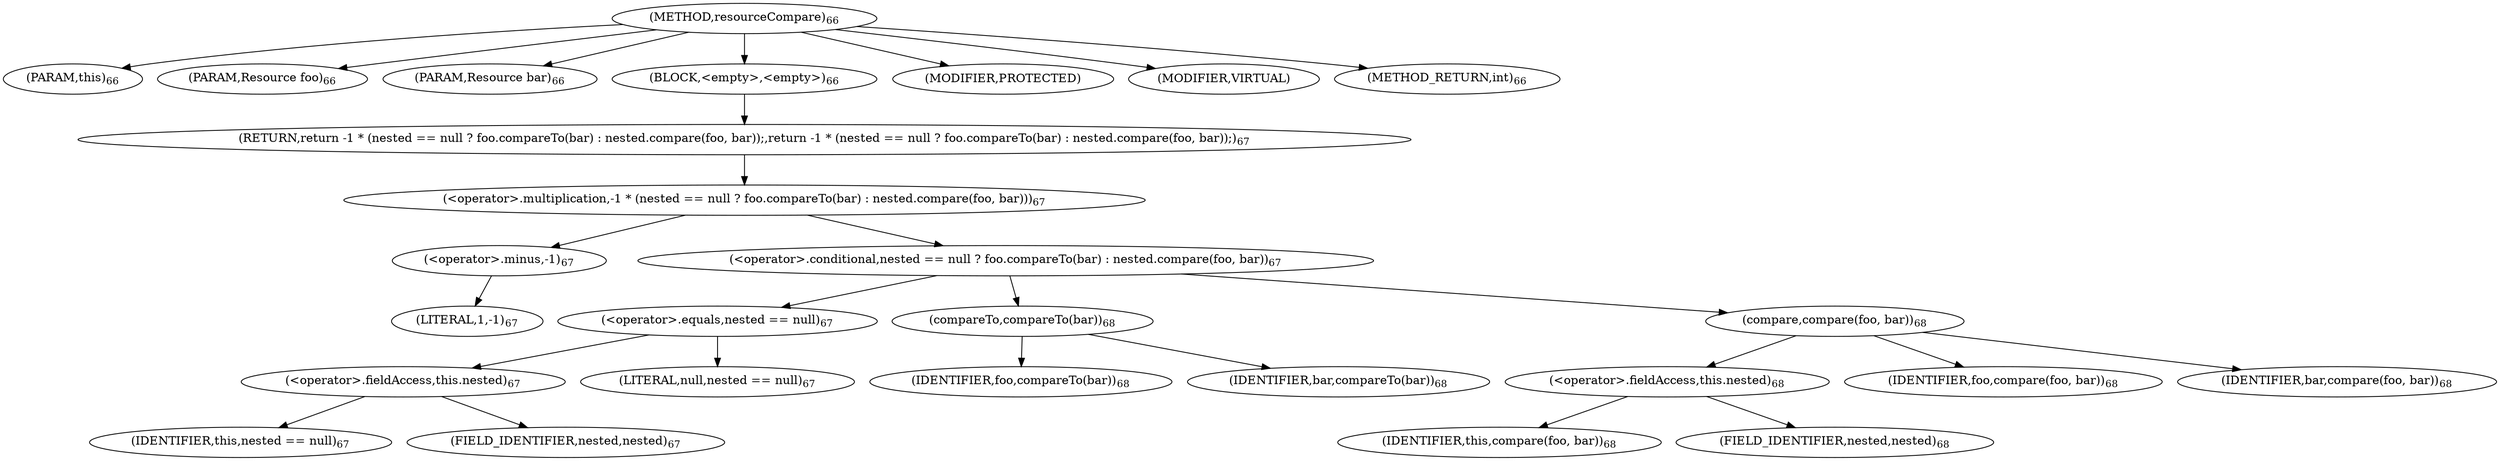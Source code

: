 digraph "resourceCompare" {  
"58" [label = <(METHOD,resourceCompare)<SUB>66</SUB>> ]
"59" [label = <(PARAM,this)<SUB>66</SUB>> ]
"60" [label = <(PARAM,Resource foo)<SUB>66</SUB>> ]
"61" [label = <(PARAM,Resource bar)<SUB>66</SUB>> ]
"62" [label = <(BLOCK,&lt;empty&gt;,&lt;empty&gt;)<SUB>66</SUB>> ]
"63" [label = <(RETURN,return -1 * (nested == null ? foo.compareTo(bar) : nested.compare(foo, bar));,return -1 * (nested == null ? foo.compareTo(bar) : nested.compare(foo, bar));)<SUB>67</SUB>> ]
"64" [label = <(&lt;operator&gt;.multiplication,-1 * (nested == null ? foo.compareTo(bar) : nested.compare(foo, bar)))<SUB>67</SUB>> ]
"65" [label = <(&lt;operator&gt;.minus,-1)<SUB>67</SUB>> ]
"66" [label = <(LITERAL,1,-1)<SUB>67</SUB>> ]
"67" [label = <(&lt;operator&gt;.conditional,nested == null ? foo.compareTo(bar) : nested.compare(foo, bar))<SUB>67</SUB>> ]
"68" [label = <(&lt;operator&gt;.equals,nested == null)<SUB>67</SUB>> ]
"69" [label = <(&lt;operator&gt;.fieldAccess,this.nested)<SUB>67</SUB>> ]
"70" [label = <(IDENTIFIER,this,nested == null)<SUB>67</SUB>> ]
"71" [label = <(FIELD_IDENTIFIER,nested,nested)<SUB>67</SUB>> ]
"72" [label = <(LITERAL,null,nested == null)<SUB>67</SUB>> ]
"73" [label = <(compareTo,compareTo(bar))<SUB>68</SUB>> ]
"74" [label = <(IDENTIFIER,foo,compareTo(bar))<SUB>68</SUB>> ]
"75" [label = <(IDENTIFIER,bar,compareTo(bar))<SUB>68</SUB>> ]
"76" [label = <(compare,compare(foo, bar))<SUB>68</SUB>> ]
"77" [label = <(&lt;operator&gt;.fieldAccess,this.nested)<SUB>68</SUB>> ]
"78" [label = <(IDENTIFIER,this,compare(foo, bar))<SUB>68</SUB>> ]
"79" [label = <(FIELD_IDENTIFIER,nested,nested)<SUB>68</SUB>> ]
"80" [label = <(IDENTIFIER,foo,compare(foo, bar))<SUB>68</SUB>> ]
"81" [label = <(IDENTIFIER,bar,compare(foo, bar))<SUB>68</SUB>> ]
"82" [label = <(MODIFIER,PROTECTED)> ]
"83" [label = <(MODIFIER,VIRTUAL)> ]
"84" [label = <(METHOD_RETURN,int)<SUB>66</SUB>> ]
  "58" -> "59" 
  "58" -> "60" 
  "58" -> "61" 
  "58" -> "62" 
  "58" -> "82" 
  "58" -> "83" 
  "58" -> "84" 
  "62" -> "63" 
  "63" -> "64" 
  "64" -> "65" 
  "64" -> "67" 
  "65" -> "66" 
  "67" -> "68" 
  "67" -> "73" 
  "67" -> "76" 
  "68" -> "69" 
  "68" -> "72" 
  "69" -> "70" 
  "69" -> "71" 
  "73" -> "74" 
  "73" -> "75" 
  "76" -> "77" 
  "76" -> "80" 
  "76" -> "81" 
  "77" -> "78" 
  "77" -> "79" 
}
